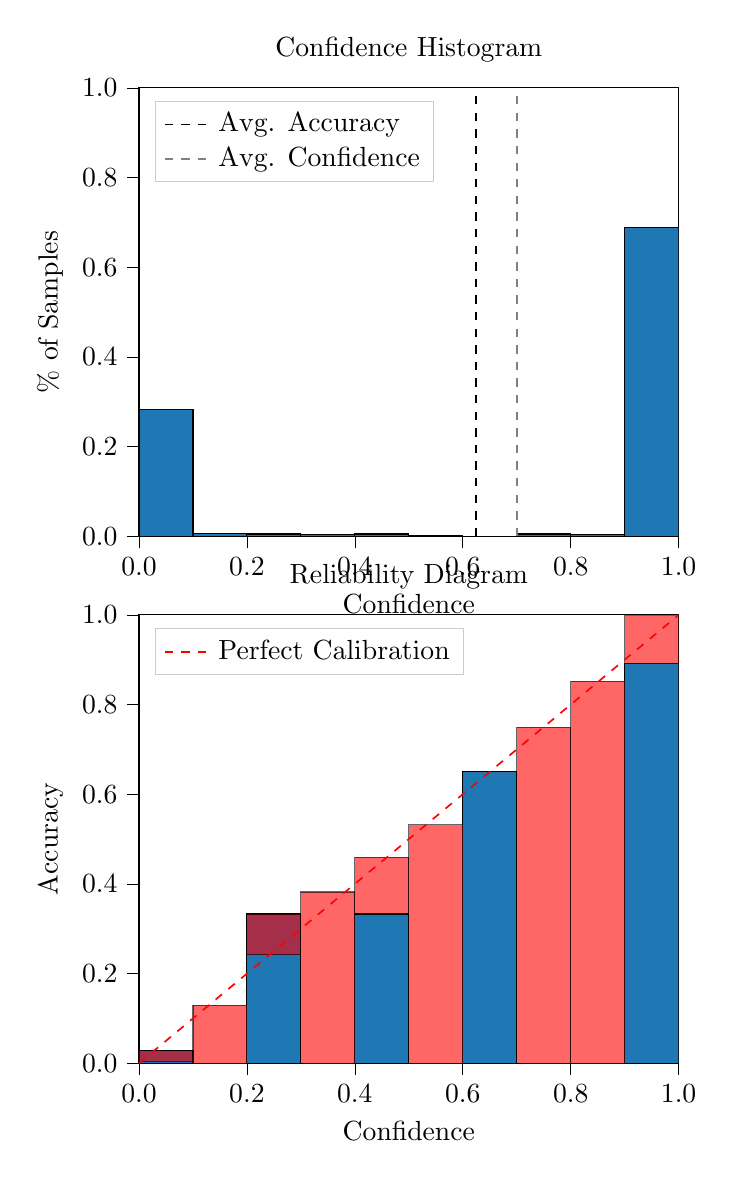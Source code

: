 % This file was created by tikzplotlib v0.9.8.
\begin{tikzpicture}

\definecolor{color0}{rgb}{0.122,0.467,0.706}

\begin{groupplot}[group style={group size=1 by 2}]
\nextgroupplot[
legend cell align={left},
legend style={
  fill opacity=0.8,
  draw opacity=1,
  text opacity=1,
  at={(0.03,0.97)},
  anchor=north west,
  draw=white!80!black
},
tick align=outside,
tick pos=left,
title={Confidence Histogram},
x grid style={white!69.02!black},
xlabel={Confidence},
xmin=0, xmax=1,
xtick style={color=black},
xtick={0,0.2,0.4,0.6,0.8,1},
xticklabels={0.0,0.2,0.4,0.6,0.8,1.0},
y grid style={white!69.02!black},
ylabel={\% of Samples},
ymin=0, ymax=1,
ytick style={color=black},
ytick={0,0.2,0.4,0.6,0.8,1},
yticklabels={0.0,0.2,0.4,0.6,0.8,1.0}
]
\draw[draw=black,fill=color0] (axis cs:-6.939e-18,0) rectangle (axis cs:0.1,0.282);
\draw[draw=black,fill=color0] (axis cs:0.1,0) rectangle (axis cs:0.2,0.006);
\draw[draw=black,fill=color0] (axis cs:0.2,0) rectangle (axis cs:0.3,0.005);
\draw[draw=black,fill=color0] (axis cs:0.3,0) rectangle (axis cs:0.4,0.003);
\draw[draw=black,fill=color0] (axis cs:0.4,0) rectangle (axis cs:0.5,0.005);
\draw[draw=black,fill=color0] (axis cs:0.5,0) rectangle (axis cs:0.6,0.002);
\draw[draw=black,fill=color0] (axis cs:0.6,0) rectangle (axis cs:0.7,0);
\draw[draw=black,fill=color0] (axis cs:0.7,0) rectangle (axis cs:0.8,0.005);
\draw[draw=black,fill=color0] (axis cs:0.8,0) rectangle (axis cs:0.9,0.003);
\draw[draw=black,fill=color0] (axis cs:0.9,0) rectangle (axis cs:1,0.689);
\addplot [semithick, black, dashed]
table {%
0.625 0
0.625 1
};
\addlegendentry{Avg. Accuracy}
\addplot [semithick, white!50.196!black, dashed]
table {%
0.701 0
0.701 1
};
\addlegendentry{Avg. Confidence}

\nextgroupplot[
legend cell align={left},
legend style={
  fill opacity=0.8,
  draw opacity=1,
  text opacity=1,
  at={(0.03,0.97)},
  anchor=north west,
  draw=white!80!black
},
tick align=outside,
tick pos=left,
title={Reliability Diagram},
x grid style={white!69.02!black},
xlabel={Confidence},
xmin=0, xmax=1,
xtick style={color=black},
xtick={0,0.2,0.4,0.6,0.8,1},
xticklabels={0.0,0.2,0.4,0.6,0.8,1.0},
y grid style={white!69.02!black},
ylabel={Accuracy},
ymin=0, ymax=1,
ytick style={color=black},
ytick={0,0.2,0.4,0.6,0.8,1},
yticklabels={0.0,0.2,0.4,0.6,0.8,1.0}
]
\draw[draw=black,fill=color0] (axis cs:-6.939e-18,0) rectangle (axis cs:0.1,0.028);
\draw[draw=black,fill=color0] (axis cs:0.1,0) rectangle (axis cs:0.2,0);
\draw[draw=black,fill=color0] (axis cs:0.2,0) rectangle (axis cs:0.3,0.333);
\draw[draw=black,fill=color0] (axis cs:0.3,0) rectangle (axis cs:0.4,0);
\draw[draw=black,fill=color0] (axis cs:0.4,0) rectangle (axis cs:0.5,0.333);
\draw[draw=black,fill=color0] (axis cs:0.5,0) rectangle (axis cs:0.6,0);
\draw[draw=black,fill=color0] (axis cs:0.6,0) rectangle (axis cs:0.7,0.65);
\draw[draw=black,fill=color0] (axis cs:0.7,0) rectangle (axis cs:0.8,0);
\draw[draw=black,fill=color0] (axis cs:0.8,0) rectangle (axis cs:0.9,0);
\draw[draw=black,fill=color0] (axis cs:0.9,0) rectangle (axis cs:1,0.891);
\draw[draw=black,fill=red,opacity=0.6] (axis cs:-6.939e-18,0.028) rectangle (axis cs:0.1,0.003);
\draw[draw=black,fill=red,opacity=0.6] (axis cs:0.1,0) rectangle (axis cs:0.2,0.129);
\draw[draw=black,fill=red,opacity=0.6] (axis cs:0.2,0.333) rectangle (axis cs:0.3,0.242);
\draw[draw=black,fill=red,opacity=0.6] (axis cs:0.3,0) rectangle (axis cs:0.4,0.382);
\draw[draw=black,fill=red,opacity=0.6] (axis cs:0.4,0.333) rectangle (axis cs:0.5,0.459);
\draw[draw=black,fill=red,opacity=0.6] (axis cs:0.5,0) rectangle (axis cs:0.6,0.532);
\draw[draw=black,fill=red,opacity=0.6] (axis cs:0.6,0.65) rectangle (axis cs:0.7,0.65);
\draw[draw=black,fill=red,opacity=0.6] (axis cs:0.7,0) rectangle (axis cs:0.8,0.749);
\draw[draw=black,fill=red,opacity=0.6] (axis cs:0.8,0) rectangle (axis cs:0.9,0.852);
\draw[draw=black,fill=red,opacity=0.6] (axis cs:0.9,0.891) rectangle (axis cs:1,0.998);
\addplot [semithick, red, dashed]
table {%
0 0
1 1
};
\addlegendentry{Perfect Calibration}
\end{groupplot}

\end{tikzpicture}
